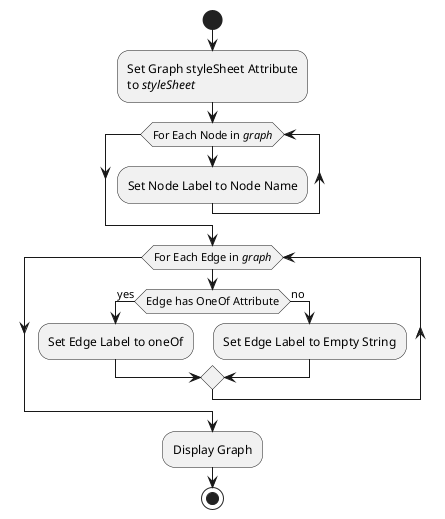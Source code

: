 @startuml
start
:Set Graph styleSheet Attribute
to //styleSheet//;
while(For Each Node in //graph//)
:Set Node Label to Node Name;
endwhile
while(For Each Edge in //graph//)
if(Edge has OneOf Attribute) then (yes)
:Set Edge Label to oneOf;
else(no)
:Set Edge Label to Empty String;
endif
endwhile
:Display Graph;
stop
@enduml